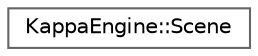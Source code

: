digraph "Graphical Class Hierarchy"
{
 // LATEX_PDF_SIZE
  bgcolor="transparent";
  edge [fontname=Helvetica,fontsize=10,labelfontname=Helvetica,labelfontsize=10];
  node [fontname=Helvetica,fontsize=10,shape=box,height=0.2,width=0.4];
  rankdir="LR";
  Node0 [label="KappaEngine::Scene",height=0.2,width=0.4,color="grey40", fillcolor="white", style="filled",URL="$df/d5f/class_kappa_engine_1_1_scene.html",tooltip="The Scene class is the class that will manage all entities and systems of the engine."];
}
